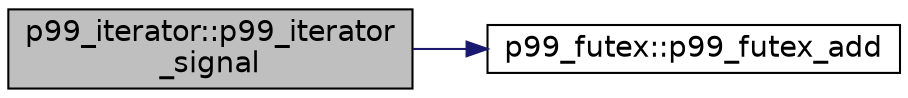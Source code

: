 digraph "p99_iterator::p99_iterator_signal"
{
 // LATEX_PDF_SIZE
  edge [fontname="Helvetica",fontsize="14",labelfontname="Helvetica",labelfontsize="14"];
  node [fontname="Helvetica",fontsize="14",shape=record];
  rankdir="LR";
  Node1 [label="p99_iterator::p99_iterator\l_signal",height=0.2,width=0.4,color="black", fillcolor="grey75", style="filled", fontcolor="black",tooltip="Signal an event."];
  Node1 -> Node2 [color="midnightblue",fontsize="14",style="solid",fontname="Helvetica"];
  Node2 [label="p99_futex::p99_futex_add",height=0.2,width=0.4,color="black", fillcolor="white", style="filled",URL="$group__futex_ga805fff4efe80ea7e2553f6abf0fd1621.html#ga805fff4efe80ea7e2553f6abf0fd1621",tooltip="increment the counter of p00_fut atomically by p00_hmuch."];
}
